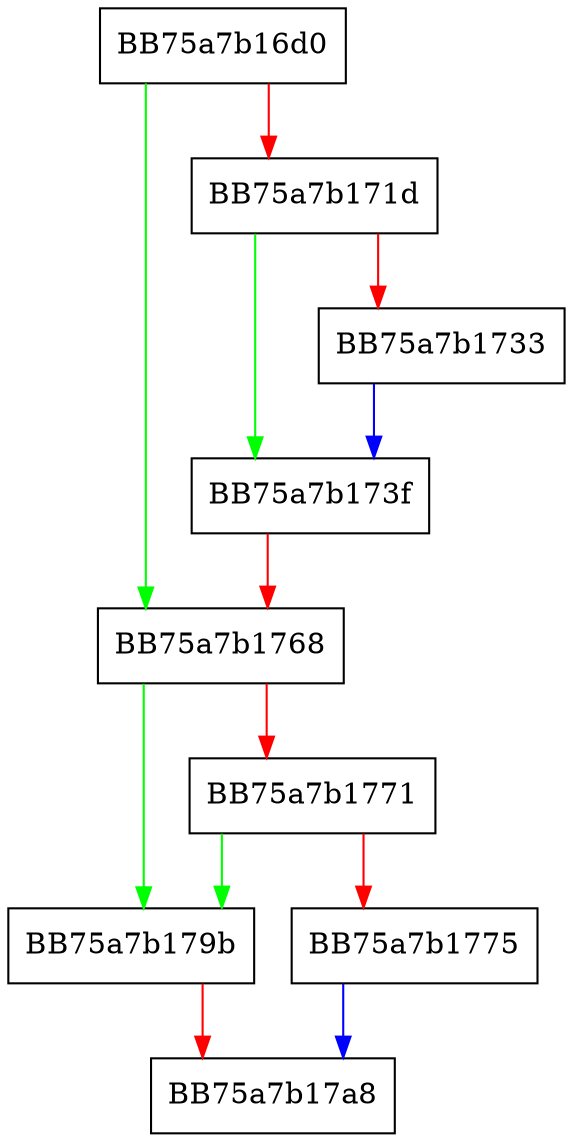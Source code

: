 digraph _handle_error {
  node [shape="box"];
  graph [splines=ortho];
  BB75a7b16d0 -> BB75a7b1768 [color="green"];
  BB75a7b16d0 -> BB75a7b171d [color="red"];
  BB75a7b171d -> BB75a7b173f [color="green"];
  BB75a7b171d -> BB75a7b1733 [color="red"];
  BB75a7b1733 -> BB75a7b173f [color="blue"];
  BB75a7b173f -> BB75a7b1768 [color="red"];
  BB75a7b1768 -> BB75a7b179b [color="green"];
  BB75a7b1768 -> BB75a7b1771 [color="red"];
  BB75a7b1771 -> BB75a7b179b [color="green"];
  BB75a7b1771 -> BB75a7b1775 [color="red"];
  BB75a7b1775 -> BB75a7b17a8 [color="blue"];
  BB75a7b179b -> BB75a7b17a8 [color="red"];
}